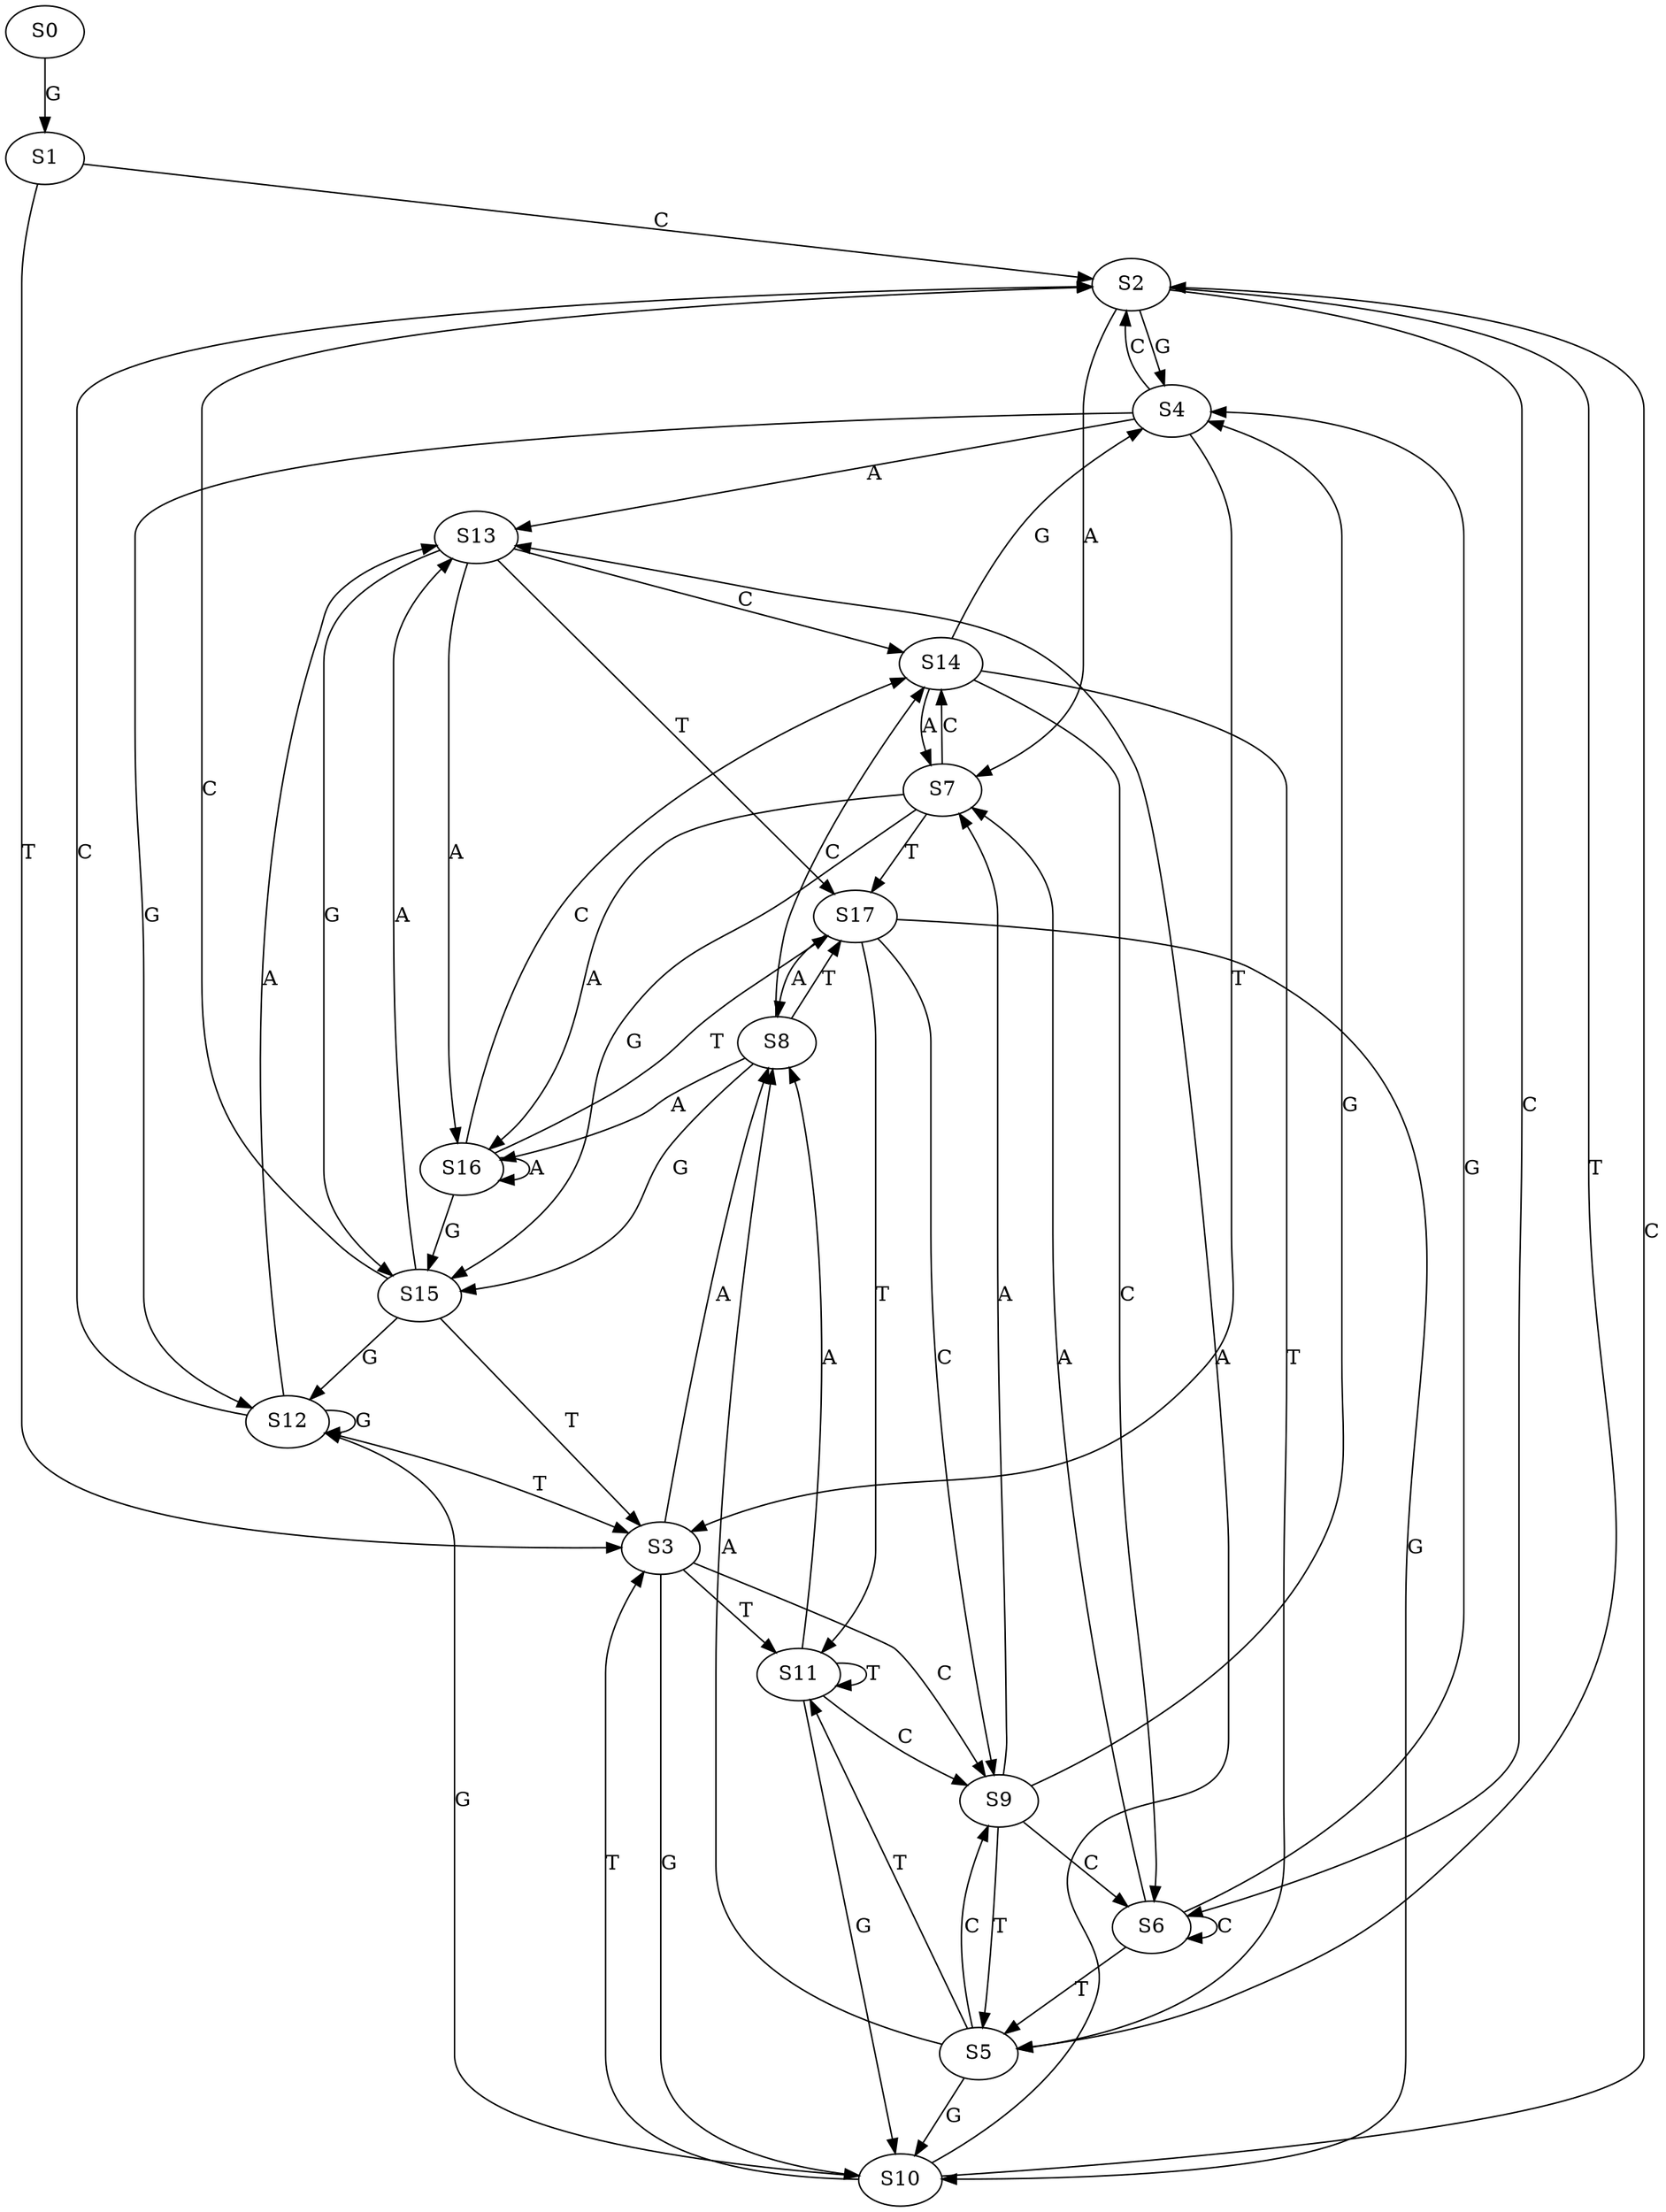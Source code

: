 strict digraph  {
	S0 -> S1 [ label = G ];
	S1 -> S2 [ label = C ];
	S1 -> S3 [ label = T ];
	S2 -> S4 [ label = G ];
	S2 -> S5 [ label = T ];
	S2 -> S6 [ label = C ];
	S2 -> S7 [ label = A ];
	S3 -> S8 [ label = A ];
	S3 -> S9 [ label = C ];
	S3 -> S10 [ label = G ];
	S3 -> S11 [ label = T ];
	S4 -> S12 [ label = G ];
	S4 -> S2 [ label = C ];
	S4 -> S13 [ label = A ];
	S4 -> S3 [ label = T ];
	S5 -> S11 [ label = T ];
	S5 -> S8 [ label = A ];
	S5 -> S10 [ label = G ];
	S5 -> S9 [ label = C ];
	S6 -> S7 [ label = A ];
	S6 -> S4 [ label = G ];
	S6 -> S6 [ label = C ];
	S6 -> S5 [ label = T ];
	S7 -> S14 [ label = C ];
	S7 -> S15 [ label = G ];
	S7 -> S16 [ label = A ];
	S7 -> S17 [ label = T ];
	S8 -> S15 [ label = G ];
	S8 -> S16 [ label = A ];
	S8 -> S14 [ label = C ];
	S8 -> S17 [ label = T ];
	S9 -> S6 [ label = C ];
	S9 -> S5 [ label = T ];
	S9 -> S4 [ label = G ];
	S9 -> S7 [ label = A ];
	S10 -> S2 [ label = C ];
	S10 -> S3 [ label = T ];
	S10 -> S12 [ label = G ];
	S10 -> S13 [ label = A ];
	S11 -> S8 [ label = A ];
	S11 -> S9 [ label = C ];
	S11 -> S10 [ label = G ];
	S11 -> S11 [ label = T ];
	S12 -> S3 [ label = T ];
	S12 -> S13 [ label = A ];
	S12 -> S2 [ label = C ];
	S12 -> S12 [ label = G ];
	S13 -> S14 [ label = C ];
	S13 -> S16 [ label = A ];
	S13 -> S15 [ label = G ];
	S13 -> S17 [ label = T ];
	S14 -> S4 [ label = G ];
	S14 -> S6 [ label = C ];
	S14 -> S5 [ label = T ];
	S14 -> S7 [ label = A ];
	S15 -> S2 [ label = C ];
	S15 -> S12 [ label = G ];
	S15 -> S13 [ label = A ];
	S15 -> S3 [ label = T ];
	S16 -> S15 [ label = G ];
	S16 -> S14 [ label = C ];
	S16 -> S16 [ label = A ];
	S16 -> S17 [ label = T ];
	S17 -> S9 [ label = C ];
	S17 -> S8 [ label = A ];
	S17 -> S10 [ label = G ];
	S17 -> S11 [ label = T ];
}
